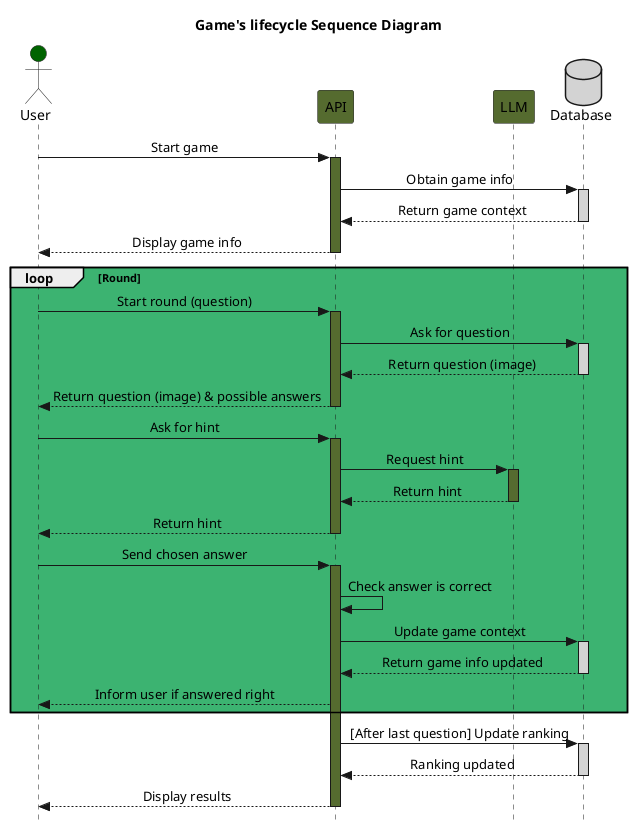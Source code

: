 @startuml game
title Game's lifecycle Sequence Diagram

actor User #DarkGreen
participant API as "API" #DarkOliveGreen
participant LLM as "LLM" #DarkOliveGreen
database DB as "Database" #LightGray

skinparam Style strictuml
skinparam SequenceMessageAlignment center

User -> API : Start game
activate API #DarkOliveGreen
API -> DB : Obtain game info
activate DB #LightGray
DB --> API : Return game context
deactivate DB
API --> User : Display game info
deactivate API
loop #MediumSeaGreen Round
    User -> API : Start round (question)
    activate API #DarkOliveGreen
    API -> DB : Ask for question
    activate DB  #LightGray
    DB --> API : Return question (image)
    deactivate DB
    API --> User : Return question (image) & possible answers
    deactivate API
    User -> API: Ask for hint
    activate API #DarkOliveGreen
    API -> LLM : Request hint
    activate LLM #DarkOliveGreen
    LLM --> API : Return hint
    deactivate LLM
    API --> User : Return hint
    deactivate API
    User -> API : Send chosen answer
    activate API #DarkOliveGreen
    API -> API : Check answer is correct
    API -> DB : Update game context
    activate DB #LightGray
    DB --> API : Return game info updated
    deactivate DB
    API --> User : Inform user if answered right
end loop Round
API -> DB : [After last question] Update ranking
activate DB #LightGray
DB --> API : Ranking updated
deactivate DB
API --> User : Display results
deactivate API
@enduml
